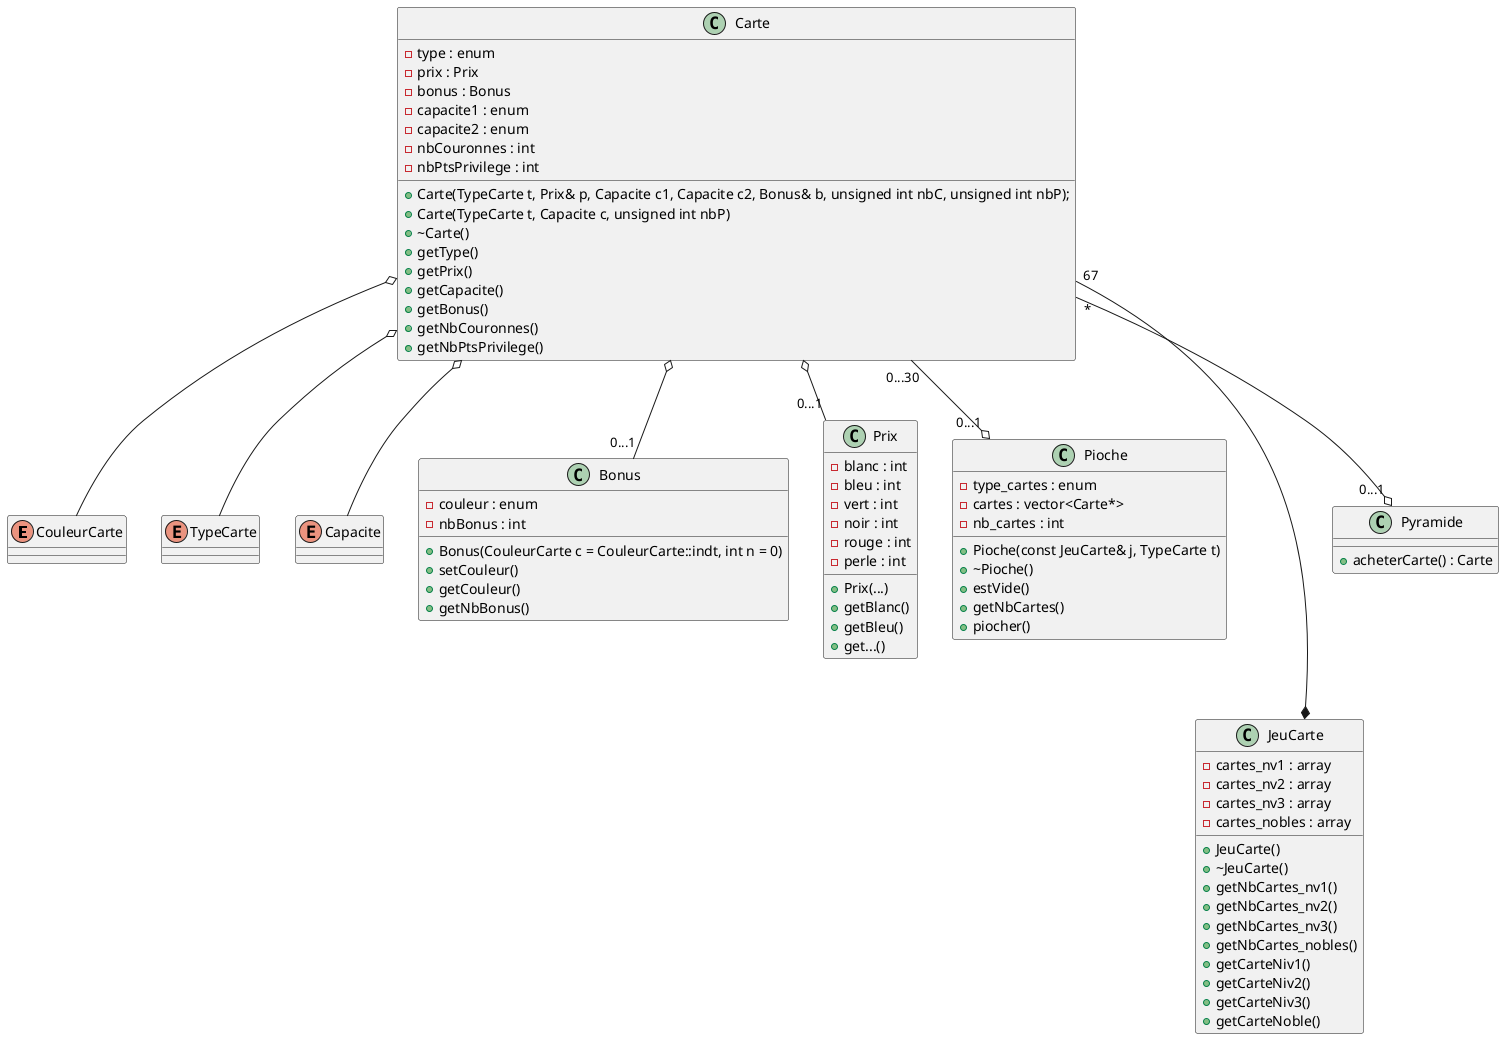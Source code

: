 @startuml
enum CouleurCarte

enum TypeCarte

enum Capacite

class Carte{
    - type : enum
    - prix : Prix
    - bonus : Bonus
    - capacite1 : enum
    - capacite2 : enum
    - nbCouronnes : int
    - nbPtsPrivilege : int
    + Carte(TypeCarte t, Prix& p, Capacite c1, Capacite c2, Bonus& b, unsigned int nbC, unsigned int nbP);
    + Carte(TypeCarte t, Capacite c, unsigned int nbP)
    + ~Carte()
    + getType()
    + getPrix() 
    + getCapacite()
    + getBonus()
    + getNbCouronnes() 
    + getNbPtsPrivilege()
}

class Bonus{
    - couleur : enum
    - nbBonus : int
    + Bonus(CouleurCarte c = CouleurCarte::indt, int n = 0)
    + setCouleur()
    + getCouleur()
    + getNbBonus()
}

class Prix{
    - blanc : int
    - bleu : int
    - vert : int
    - noir : int
    - rouge : int
    - perle : int
    + Prix(...)
    + getBlanc()
    + getBleu()
    + get...()
}

class Pioche {
    - type_cartes : enum
    - cartes : vector<Carte*>
    - nb_cartes : int
    + Pioche(const JeuCarte& j, TypeCarte t)
    + ~Pioche()
    + estVide()
    + getNbCartes()
    + piocher()
}

class JeuCarte {
    - cartes_nv1 : array
    - cartes_nv2 : array
    - cartes_nv3 : array
    - cartes_nobles : array
    + JeuCarte()
    + ~JeuCarte()
    + getNbCartes_nv1()
    + getNbCartes_nv2()
    + getNbCartes_nv3()
    + getNbCartes_nobles()
    + getCarteNiv1()
    + getCarteNiv2()
    + getCarteNiv3()
    + getCarteNoble()
}

class Pyramide {
    + acheterCarte() : Carte
}

Carte "67"---* JeuCarte
Carte "*" --o "0...1" Pyramide
Carte "0...30" --o "0...1" Pioche
Carte o-- "0...1" Bonus
Carte o-- "0...1"Prix
Carte o-- CouleurCarte
Carte o-- TypeCarte
Carte o-- Capacite
@enduml